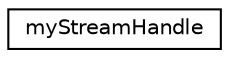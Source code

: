 digraph "Graphical Class Hierarchy"
{
  edge [fontname="Helvetica",fontsize="10",labelfontname="Helvetica",labelfontsize="10"];
  node [fontname="Helvetica",fontsize="10",shape=record];
  rankdir="LR";
  Node0 [label="myStreamHandle",height=0.2,width=0.4,color="black", fillcolor="white", style="filled",URL="$classmyStreamHandle.html"];
}
